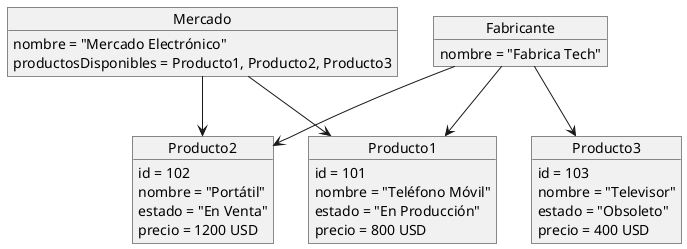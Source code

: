 @startuml
object Producto1 {
  id = 101
  nombre = "Teléfono Móvil"
  estado = "En Producción"
  precio = 800 USD
}

object Producto2 {
  id = 102
  nombre = "Portátil"
  estado = "En Venta"
  precio = 1200 USD
}

object Producto3 {
  id = 103
  nombre = "Televisor"
  estado = "Obsoleto"
  precio = 400 USD
}

object Mercado {
  nombre = "Mercado Electrónico"
  productosDisponibles = Producto1, Producto2, Producto3
}

object Fabricante {
  nombre = "Fabrica Tech"
}

Mercado --> Producto1
Mercado --> Producto2
Fabricante --> Producto1
Fabricante --> Producto2
Fabricante --> Producto3

@enduml
